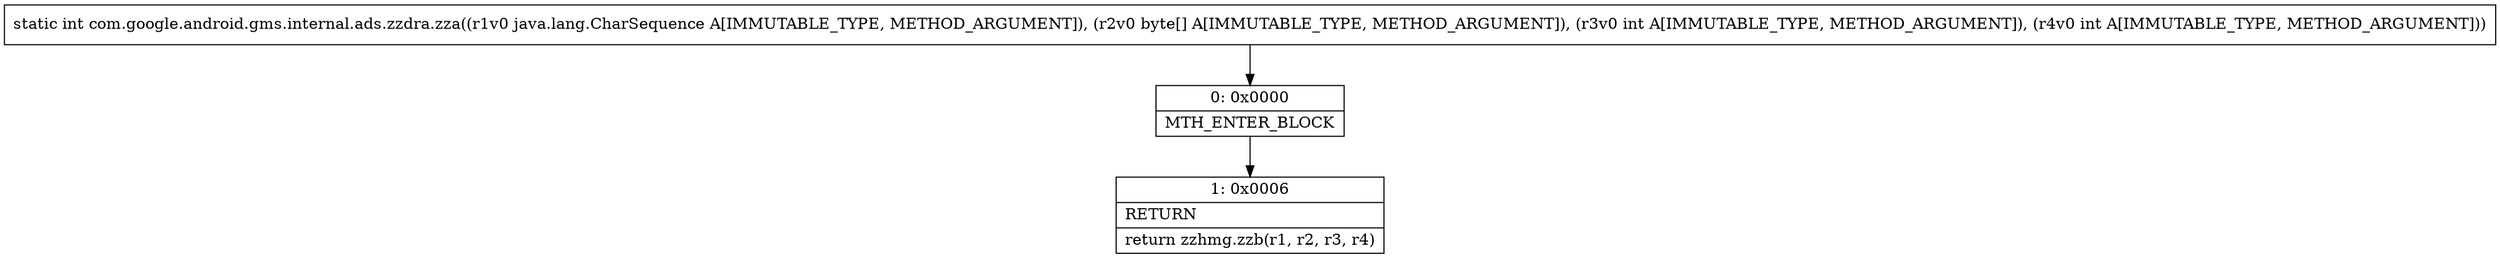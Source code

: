 digraph "CFG forcom.google.android.gms.internal.ads.zzdra.zza(Ljava\/lang\/CharSequence;[BII)I" {
Node_0 [shape=record,label="{0\:\ 0x0000|MTH_ENTER_BLOCK\l}"];
Node_1 [shape=record,label="{1\:\ 0x0006|RETURN\l|return zzhmg.zzb(r1, r2, r3, r4)\l}"];
MethodNode[shape=record,label="{static int com.google.android.gms.internal.ads.zzdra.zza((r1v0 java.lang.CharSequence A[IMMUTABLE_TYPE, METHOD_ARGUMENT]), (r2v0 byte[] A[IMMUTABLE_TYPE, METHOD_ARGUMENT]), (r3v0 int A[IMMUTABLE_TYPE, METHOD_ARGUMENT]), (r4v0 int A[IMMUTABLE_TYPE, METHOD_ARGUMENT])) }"];
MethodNode -> Node_0;
Node_0 -> Node_1;
}

